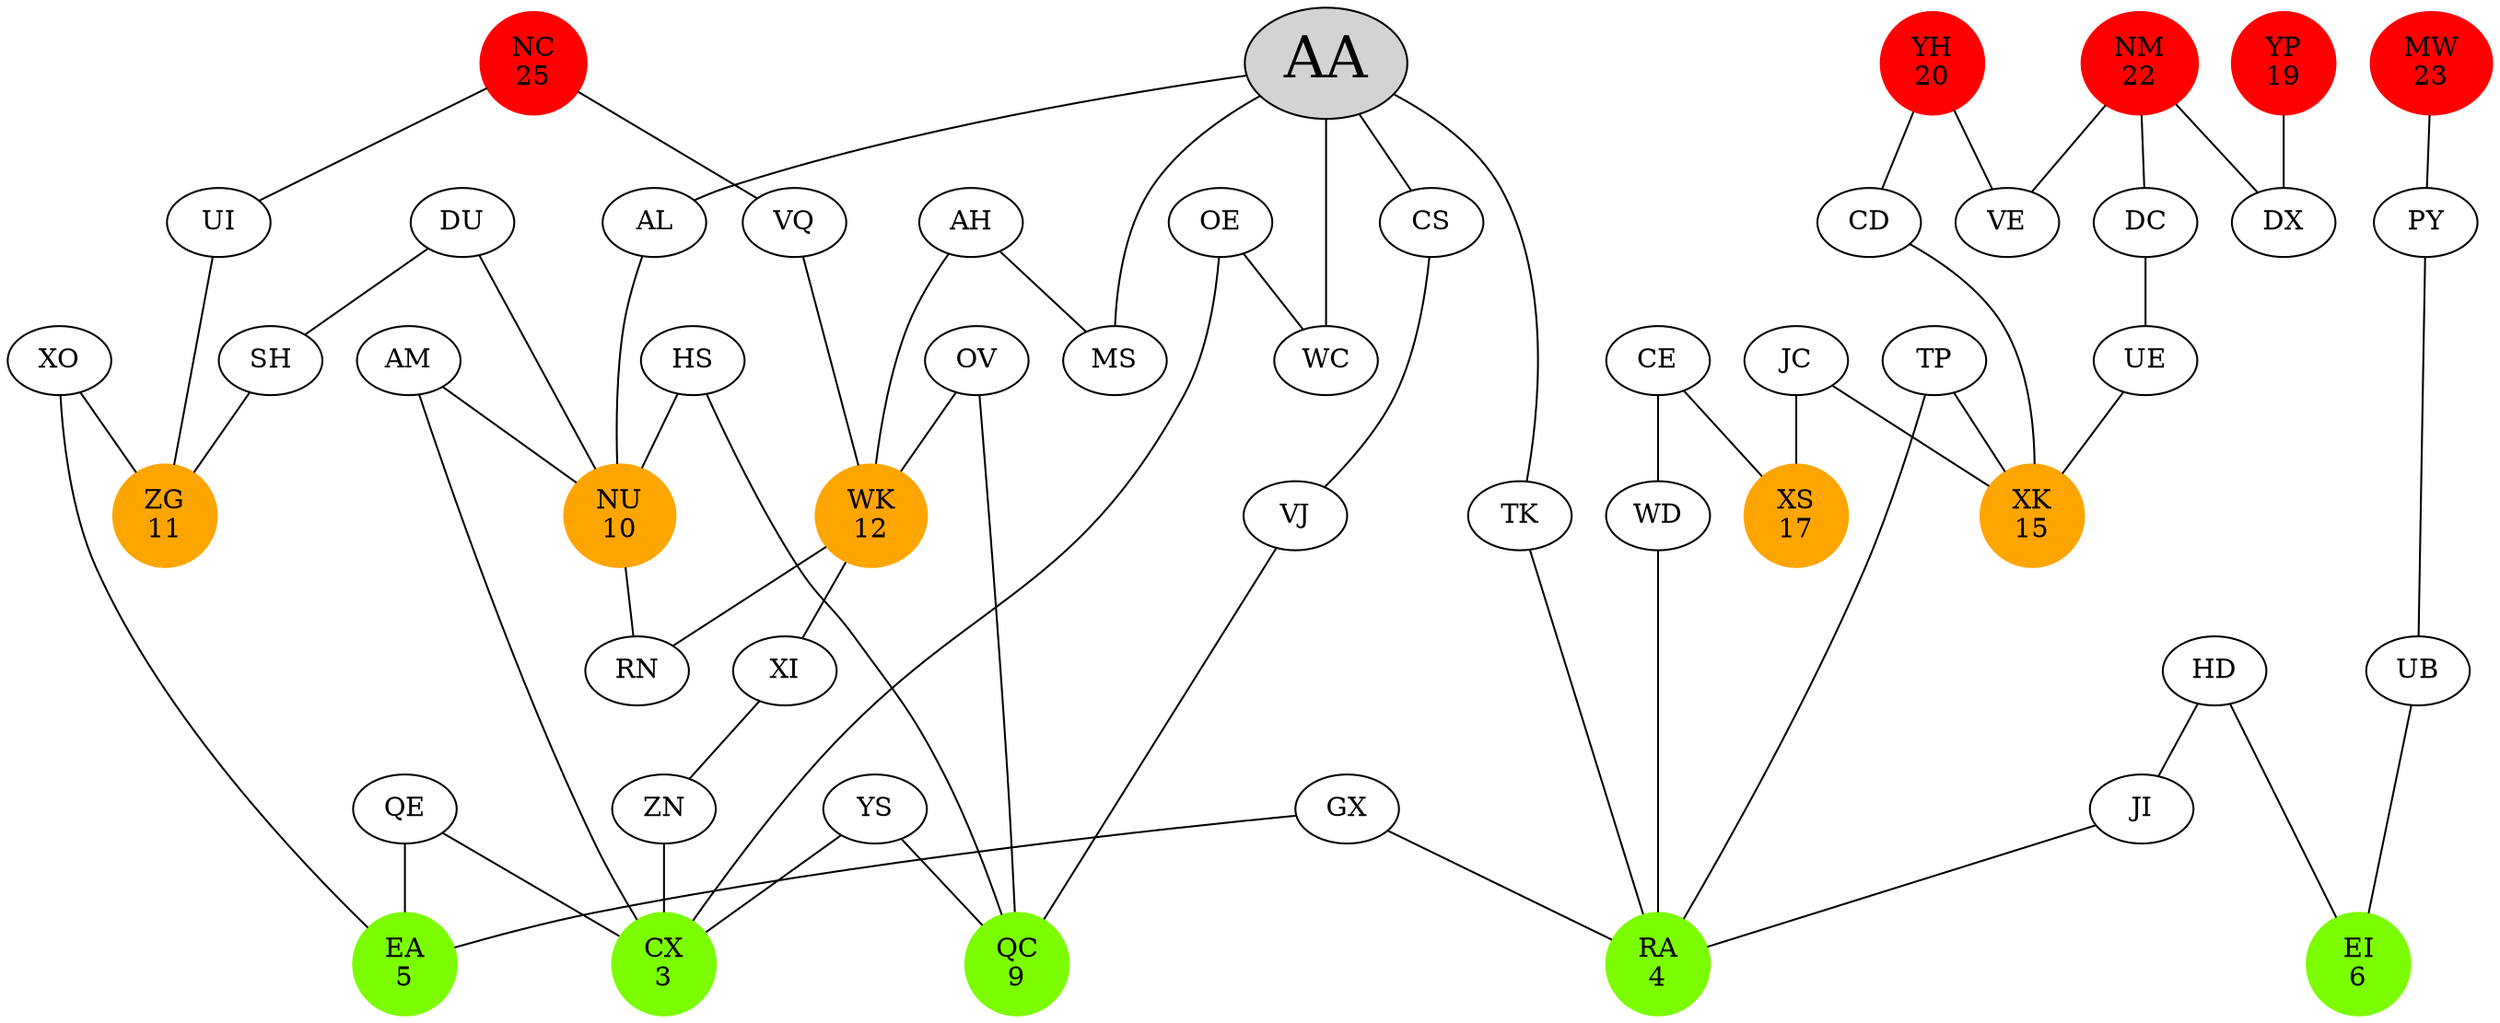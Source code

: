 strict graph {
    AA [style=filled,fontsize=30]
    NC [style=filled,color=red,label="NC\n25"]
    MW [style=filled,color=red,label="MW\n23"]
    NM [style=filled,color=red,label="NM\n22"]
    YH [style=filled,color=red,label="YH\n20"]
    YP [style=filled,color=red,label="YP\n19"]
    XS [style=filled,color=orange,label="XS\n17"]
    XK [style=filled,color=orange,label="XK\n15"]
    WK [style=filled,color=orange,label="WK\n12"]
    ZG [style=filled,color=orange,label="ZG\n11"]
    NU [style=filled,color=orange,label="NU\n10"]
    QC [style=filled,color=lawngreen,label="QC\n9"]
    EI [style=filled,color=lawngreen,label="EI\n6"]
    EA [style=filled,color=lawngreen,label="EA\n5"]
    RA [style=filled,color=lawngreen,label="RA\n4"]
    CX [style=filled,color=lawngreen,label="CX\n3"]
    subgraph {
      rank = source; AA;
    }
    subgraph {
      rank = min; NC; MW; NM; YH; YP;
    }
    subgraph {
      rank = same; XS; XK; WK; ZG; NU;
    }
    subgraph {
      rank = max; QC; EI; EA; RA; CX;
    }

    AA -- AL
    AA -- CS
    AA -- MS
    AA -- TK
    AA -- WC
    AH -- MS
    AH -- WK
    AL -- NU
    AM -- CX
    AM -- NU
    CD -- XK
    CD -- YH
    CE -- WD
    CE -- XS
    CS -- VJ
    CX -- OE
    CX -- QE
    CX -- YS
    CX -- ZN
    DC -- NM
    DC -- UE
    DU -- NU
    DU -- SH
    DX -- NM
    DX -- YP
    EA -- GX
    EA -- QE
    EA -- XO
    EI -- HD
    EI -- UB
    GX -- RA
    HD -- JI
    HS -- NU
    HS -- QC
    JC -- XK
    JC -- XS
    JI -- RA
    MW -- PY
    NC -- UI
    NC -- VQ
    NM -- VE
    NU -- RN
    OE -- WC
    OV -- QC
    OV -- WK
    PY -- UB
    QC -- VJ
    QC -- YS
    RA -- TK
    RA -- TP
    RA -- WD
    RN -- WK
    SH -- ZG
    TP -- XK
    UE -- XK
    UI -- ZG
    VE -- YH
    VQ -- WK
    WK -- XI
    XI -- ZN
    XO -- ZG
}